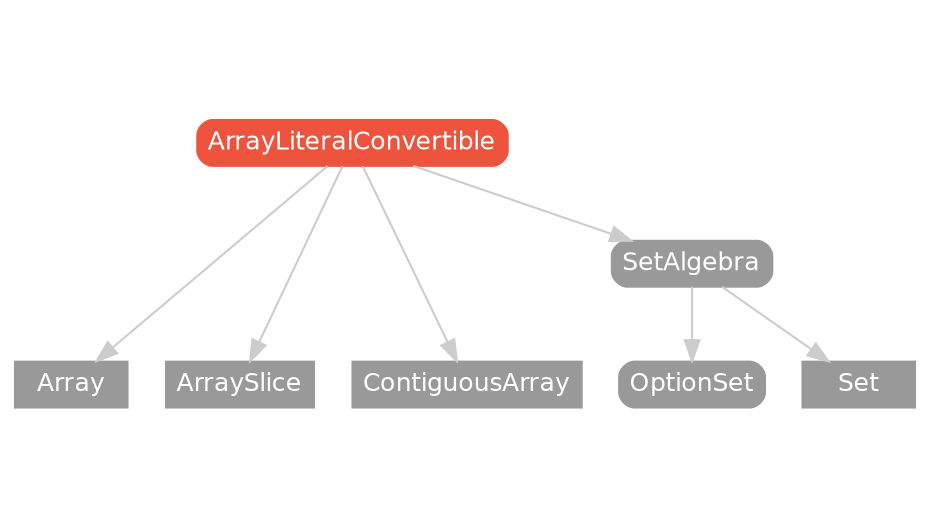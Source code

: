 strict digraph "ArrayLiteralConvertible - Type Hierarchy - SwiftDoc.org" {
    pad="0.1,0.8"
    node [shape=box, style="filled,rounded", color="#999999", fillcolor="#999999", fontcolor=white, fontname=Helvetica, fontnames="Helvetica,sansserif", fontsize=12, margin="0.07,0.05", height="0.3"]
    edge [color="#cccccc"]
    "Array" [URL="/type/Array/hierarchy/", style=filled]
    "ArrayLiteralConvertible" [URL="/protocol/ArrayLiteralConvertible/", style="filled,rounded", fillcolor="#ee543d", color="#ee543d"]
    "ArraySlice" [URL="/type/ArraySlice/hierarchy/", style=filled]
    "ContiguousArray" [URL="/type/ContiguousArray/hierarchy/", style=filled]
    "OptionSet" [URL="/protocol/OptionSet/hierarchy/"]
    "Set" [URL="/type/Set/hierarchy/", style=filled]
    "SetAlgebra" [URL="/protocol/SetAlgebra/hierarchy/"]    "ArrayLiteralConvertible" -> "Array"
    "ArrayLiteralConvertible" -> "ArraySlice"
    "ArrayLiteralConvertible" -> "ContiguousArray"
    "ArrayLiteralConvertible" -> "SetAlgebra"
    "SetAlgebra" -> "OptionSet"
    "SetAlgebra" -> "Set"
    subgraph Types {
        rank = max; "Array"; "ArraySlice"; "ContiguousArray"; "Set";
    }
}